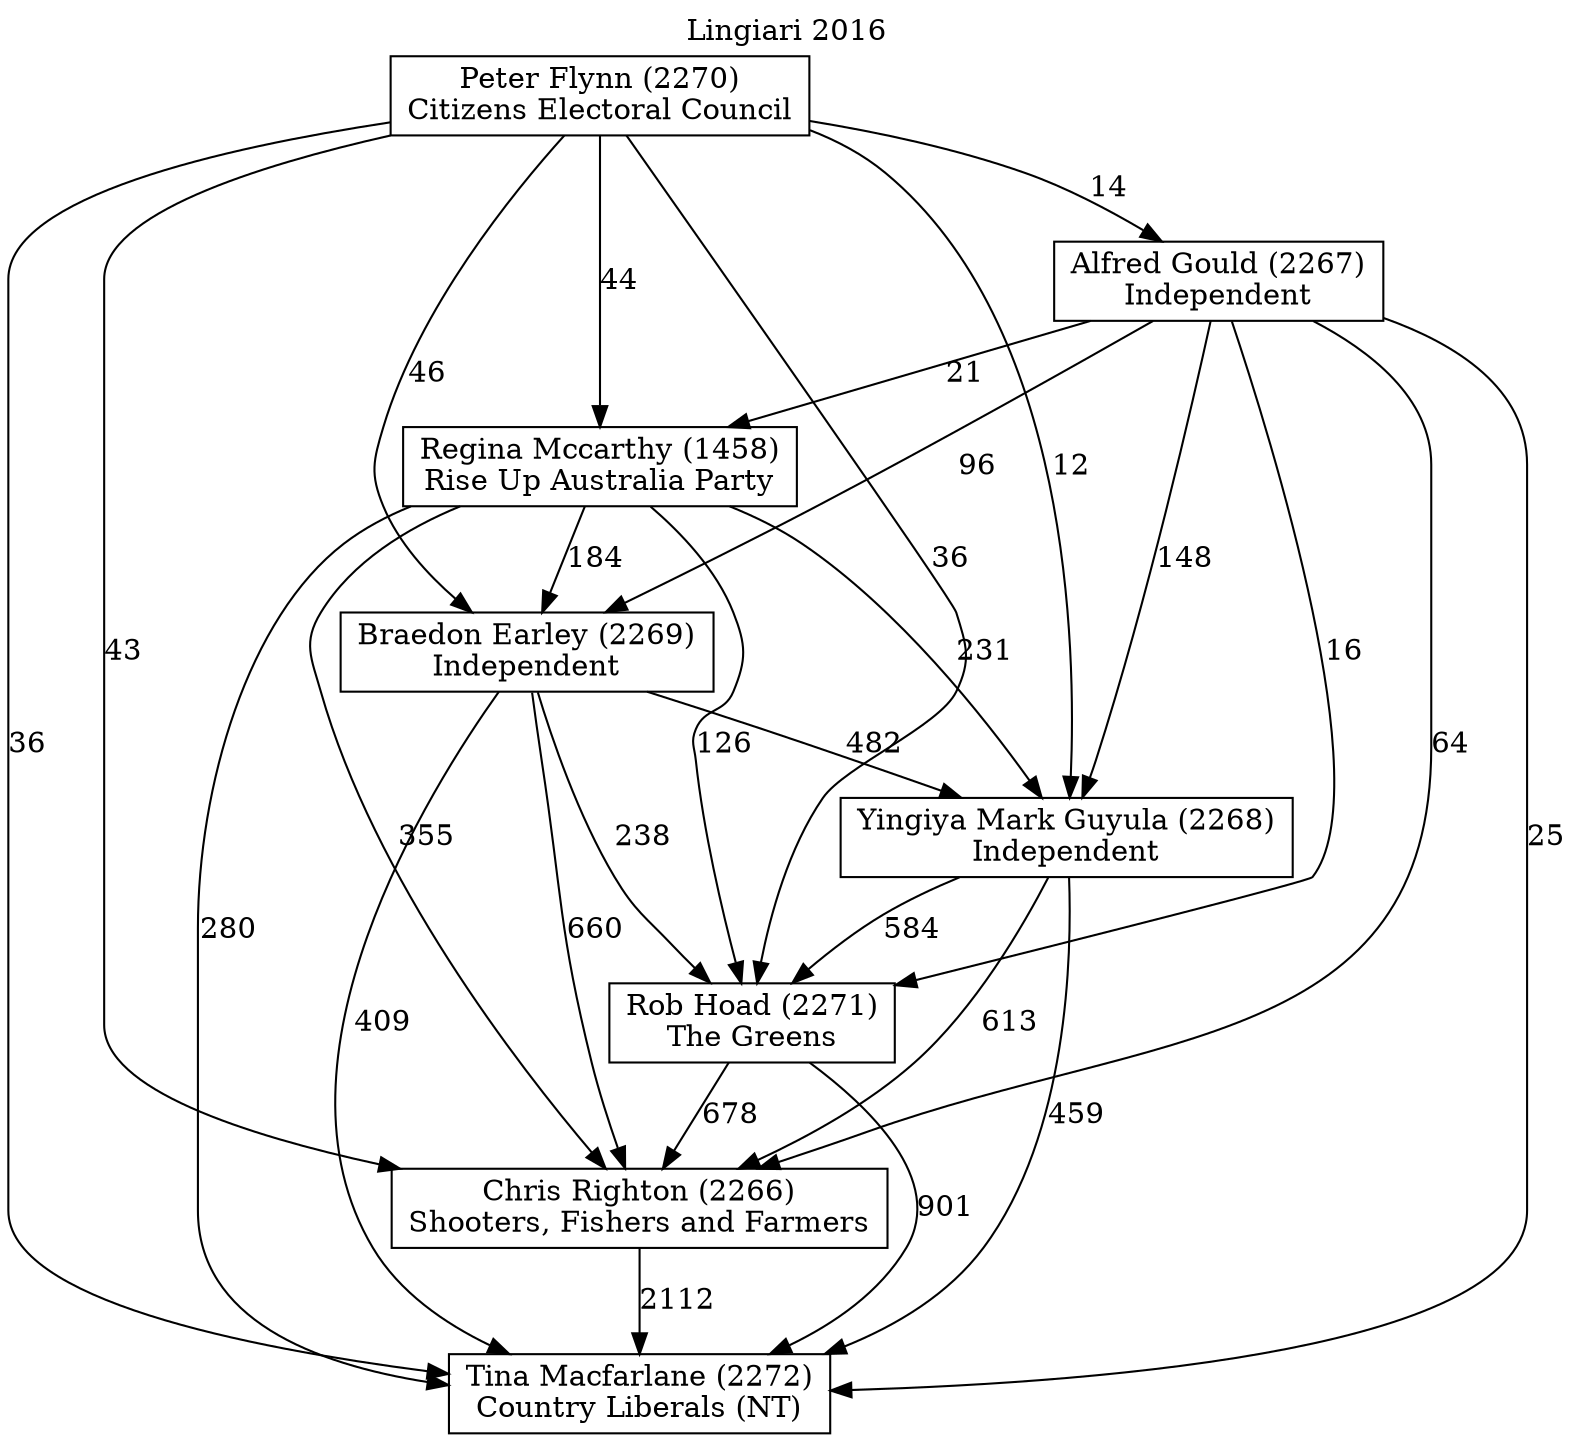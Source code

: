 // House preference flow
digraph "Tina Macfarlane (2272)_Lingiari_2016" {
	graph [label="Lingiari 2016" labelloc=t mclimit=10]
	node [shape=box]
	"Chris Righton (2266)" [label="Chris Righton (2266)
Shooters, Fishers and Farmers"]
	"Peter Flynn (2270)" [label="Peter Flynn (2270)
Citizens Electoral Council"]
	"Braedon Earley (2269)" [label="Braedon Earley (2269)
Independent"]
	"Rob Hoad (2271)" [label="Rob Hoad (2271)
The Greens"]
	"Yingiya Mark Guyula (2268)" [label="Yingiya Mark Guyula (2268)
Independent"]
	"Tina Macfarlane (2272)" [label="Tina Macfarlane (2272)
Country Liberals (NT)"]
	"Regina Mccarthy (1458)" [label="Regina Mccarthy (1458)
Rise Up Australia Party"]
	"Alfred Gould (2267)" [label="Alfred Gould (2267)
Independent"]
	"Chris Righton (2266)" -> "Tina Macfarlane (2272)" [label=2112]
	"Regina Mccarthy (1458)" -> "Tina Macfarlane (2272)" [label=280]
	"Regina Mccarthy (1458)" -> "Rob Hoad (2271)" [label=126]
	"Braedon Earley (2269)" -> "Tina Macfarlane (2272)" [label=409]
	"Peter Flynn (2270)" -> "Chris Righton (2266)" [label=43]
	"Peter Flynn (2270)" -> "Tina Macfarlane (2272)" [label=36]
	"Peter Flynn (2270)" -> "Yingiya Mark Guyula (2268)" [label=12]
	"Braedon Earley (2269)" -> "Rob Hoad (2271)" [label=238]
	"Alfred Gould (2267)" -> "Rob Hoad (2271)" [label=16]
	"Alfred Gould (2267)" -> "Yingiya Mark Guyula (2268)" [label=148]
	"Alfred Gould (2267)" -> "Braedon Earley (2269)" [label=96]
	"Alfred Gould (2267)" -> "Chris Righton (2266)" [label=64]
	"Rob Hoad (2271)" -> "Tina Macfarlane (2272)" [label=901]
	"Peter Flynn (2270)" -> "Regina Mccarthy (1458)" [label=44]
	"Alfred Gould (2267)" -> "Tina Macfarlane (2272)" [label=25]
	"Braedon Earley (2269)" -> "Chris Righton (2266)" [label=660]
	"Peter Flynn (2270)" -> "Alfred Gould (2267)" [label=14]
	"Yingiya Mark Guyula (2268)" -> "Rob Hoad (2271)" [label=584]
	"Rob Hoad (2271)" -> "Chris Righton (2266)" [label=678]
	"Peter Flynn (2270)" -> "Rob Hoad (2271)" [label=36]
	"Yingiya Mark Guyula (2268)" -> "Tina Macfarlane (2272)" [label=459]
	"Braedon Earley (2269)" -> "Yingiya Mark Guyula (2268)" [label=482]
	"Regina Mccarthy (1458)" -> "Braedon Earley (2269)" [label=184]
	"Yingiya Mark Guyula (2268)" -> "Chris Righton (2266)" [label=613]
	"Regina Mccarthy (1458)" -> "Yingiya Mark Guyula (2268)" [label=231]
	"Alfred Gould (2267)" -> "Regina Mccarthy (1458)" [label=21]
	"Peter Flynn (2270)" -> "Braedon Earley (2269)" [label=46]
	"Regina Mccarthy (1458)" -> "Chris Righton (2266)" [label=355]
}
